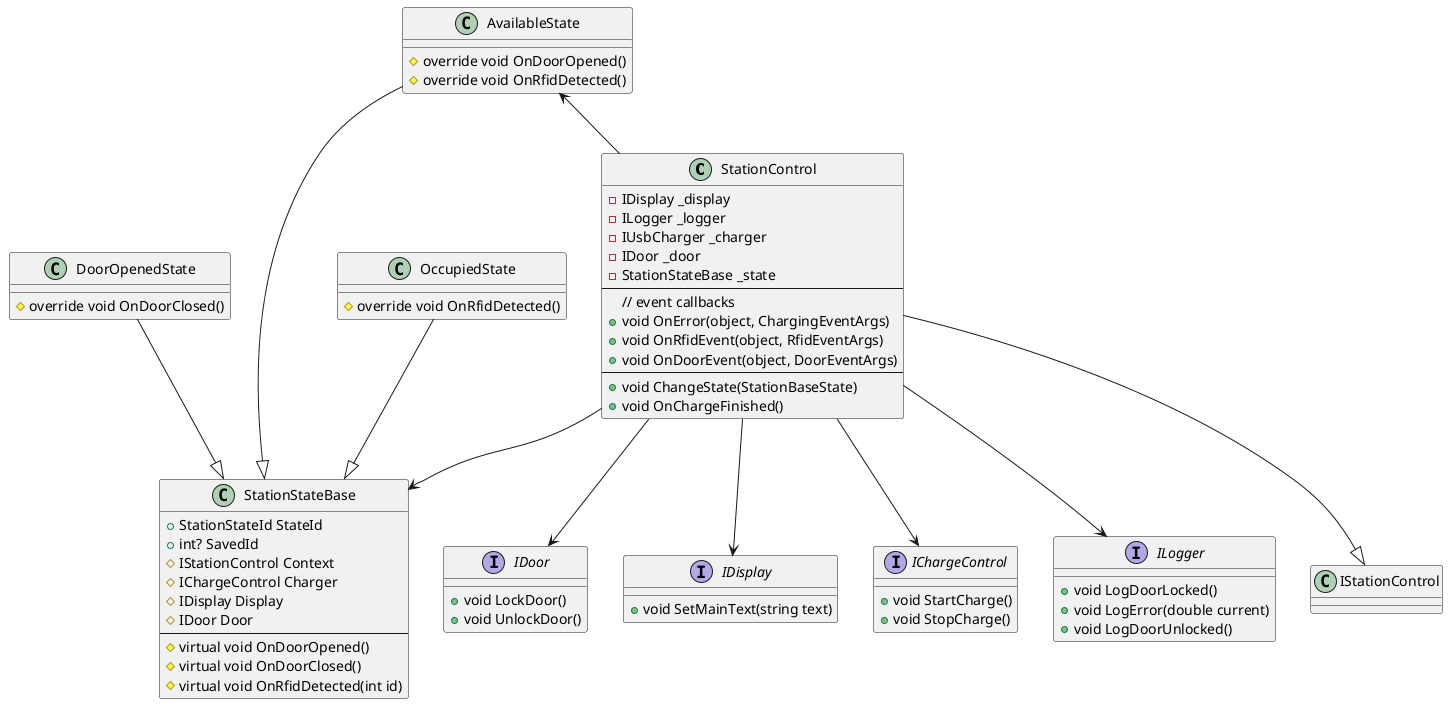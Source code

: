 @startuml StationControl_cd

class StationControl{
    - IDisplay _display
    - ILogger _logger
    - IUsbCharger _charger
    - IDoor _door
    - StationStateBase _state
    --
    // event callbacks
    + void OnError(object, ChargingEventArgs)
    + void OnRfidEvent(object, RfidEventArgs)
    + void OnDoorEvent(object, DoorEventArgs)
    --
    + void ChangeState(StationBaseState)
    + void OnChargeFinished()
}

class StationStateBase{
    + StationStateId StateId
    + int? SavedId
    # IStationControl Context
    # IChargeControl Charger
    # IDisplay Display
    # IDoor Door
    --
    # virtual void OnDoorOpened()
    # virtual void OnDoorClosed()
    # virtual void OnRfidDetected(int id)
}

class DoorOpenedState{
    # override void OnDoorClosed()
}

class AvailableState{
    # override void OnDoorOpened()
    # override void OnRfidDetected()
}
class OccupiedState{
    # override void OnRfidDetected()
}

interface IDoor{
    + void LockDoor()
    + void UnlockDoor()
}

interface IDisplay{
    + void SetMainText(string text)
}

interface IChargeControl{
    + void StartCharge()
    + void StopCharge()
}

interface ILogger{
    + void LogDoorLocked()
    + void LogError(double current)
    + void LogDoorUnlocked()
}

StationControl --|> IStationControl
StationControl --> StationStateBase
AvailableState --|> StationStateBase
AvailableState <-- StationControl
OccupiedState --|> StationStateBase
DoorOpenedState --|> StationStateBase
StationControl --> IDisplay
StationControl --> IDoor
StationControl --> IChargeControl
StationControl --> ILogger
@enduml